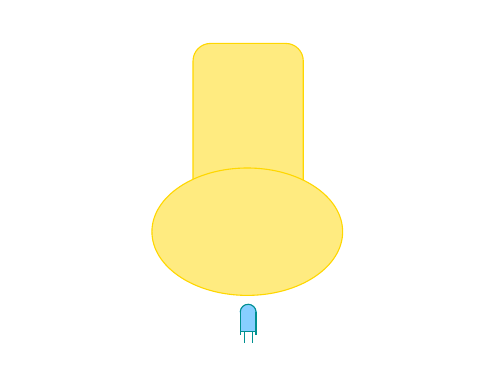 \begin{tikzpicture}[y=-1cm]
  \sf
  \clip (3.5,0) rectangle (8.9, 4);

  \definecolor{penColor}{rgb}{0.529,0.808,1}
  \filldraw[penColor] (6.3,3.611) ellipse (0.1cm and 0.096cm);
  \filldraw[penColor] (6.2,3.611) rectangle (6.4,3.856);

  \definecolor{penColor}{rgb}{0,0.565,0.565}
  \draw[penColor] (6.3,3.613) +(-179:0.1) arc (-179:-1:0.1);
  \draw[penColor] (6.253,3.856) -- (6.253,4);
  \draw[penColor] (6.353,3.856) -- (6.353,4);
  \draw[penColor] (6.4,3.611) -- (6.4,3.904);
  \draw[penColor] (6.2,3.611) -- (6.2,3.904);
  \draw[penColor] (6.2,3.856) -- (6.4,3.856);

  \definecolor{fillColor}{rgb}{1,0.843,0}
  \tikzstyle{pm} = [draw=fillColor,fill=fillColor!50]
  \path[rounded corners=6.3bp,pm] (7,2.5) rectangle (5.6,0.2);
  \path[pm] (6.289,2.591) ellipse (1.211cm and 0.809cm);

\end{tikzpicture}%

%% Configure (x)emacs for this file ...
%% Local Variables:
%% mode: latex
%% End:
